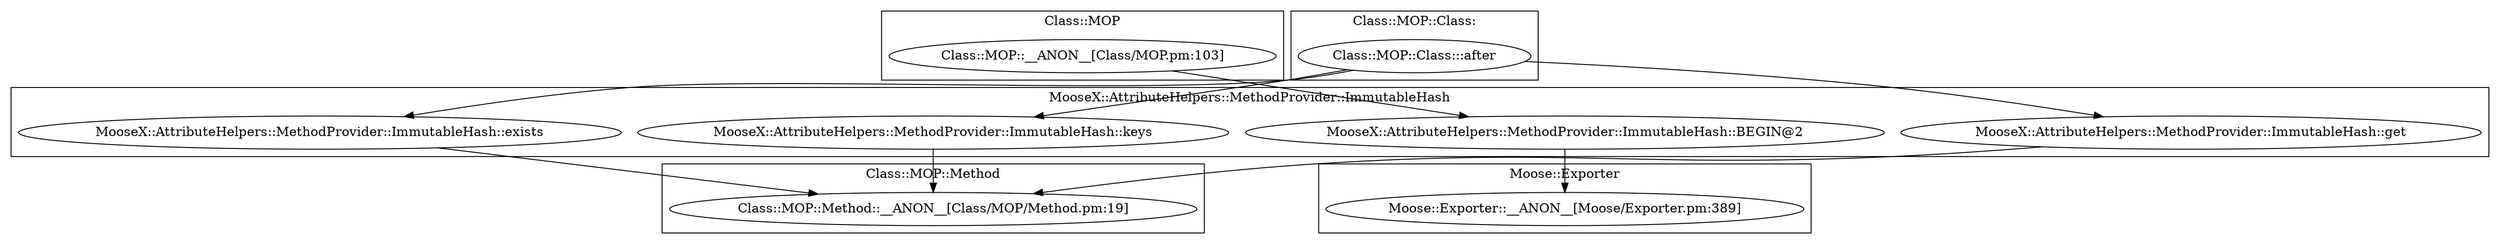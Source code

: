 digraph {
graph [overlap=false]
subgraph cluster_Moose_Exporter {
	label="Moose::Exporter";
	"Moose::Exporter::__ANON__[Moose/Exporter.pm:389]";
}
subgraph cluster_Class_MOP {
	label="Class::MOP";
	"Class::MOP::__ANON__[Class/MOP.pm:103]";
}
subgraph cluster_MooseX_AttributeHelpers_MethodProvider_ImmutableHash {
	label="MooseX::AttributeHelpers::MethodProvider::ImmutableHash";
	"MooseX::AttributeHelpers::MethodProvider::ImmutableHash::keys";
	"MooseX::AttributeHelpers::MethodProvider::ImmutableHash::exists";
	"MooseX::AttributeHelpers::MethodProvider::ImmutableHash::get";
	"MooseX::AttributeHelpers::MethodProvider::ImmutableHash::BEGIN@2";
}
subgraph cluster_Class_MOP_Class_ {
	label="Class::MOP::Class:";
	"Class::MOP::Class:::after";
}
subgraph cluster_Class_MOP_Method {
	label="Class::MOP::Method";
	"Class::MOP::Method::__ANON__[Class/MOP/Method.pm:19]";
}
"Class::MOP::Class:::after" -> "MooseX::AttributeHelpers::MethodProvider::ImmutableHash::get";
"Class::MOP::Class:::after" -> "MooseX::AttributeHelpers::MethodProvider::ImmutableHash::exists";
"Class::MOP::Class:::after" -> "MooseX::AttributeHelpers::MethodProvider::ImmutableHash::keys";
"MooseX::AttributeHelpers::MethodProvider::ImmutableHash::keys" -> "Class::MOP::Method::__ANON__[Class/MOP/Method.pm:19]";
"MooseX::AttributeHelpers::MethodProvider::ImmutableHash::exists" -> "Class::MOP::Method::__ANON__[Class/MOP/Method.pm:19]";
"MooseX::AttributeHelpers::MethodProvider::ImmutableHash::get" -> "Class::MOP::Method::__ANON__[Class/MOP/Method.pm:19]";
"MooseX::AttributeHelpers::MethodProvider::ImmutableHash::BEGIN@2" -> "Moose::Exporter::__ANON__[Moose/Exporter.pm:389]";
"Class::MOP::__ANON__[Class/MOP.pm:103]" -> "MooseX::AttributeHelpers::MethodProvider::ImmutableHash::BEGIN@2";
}
